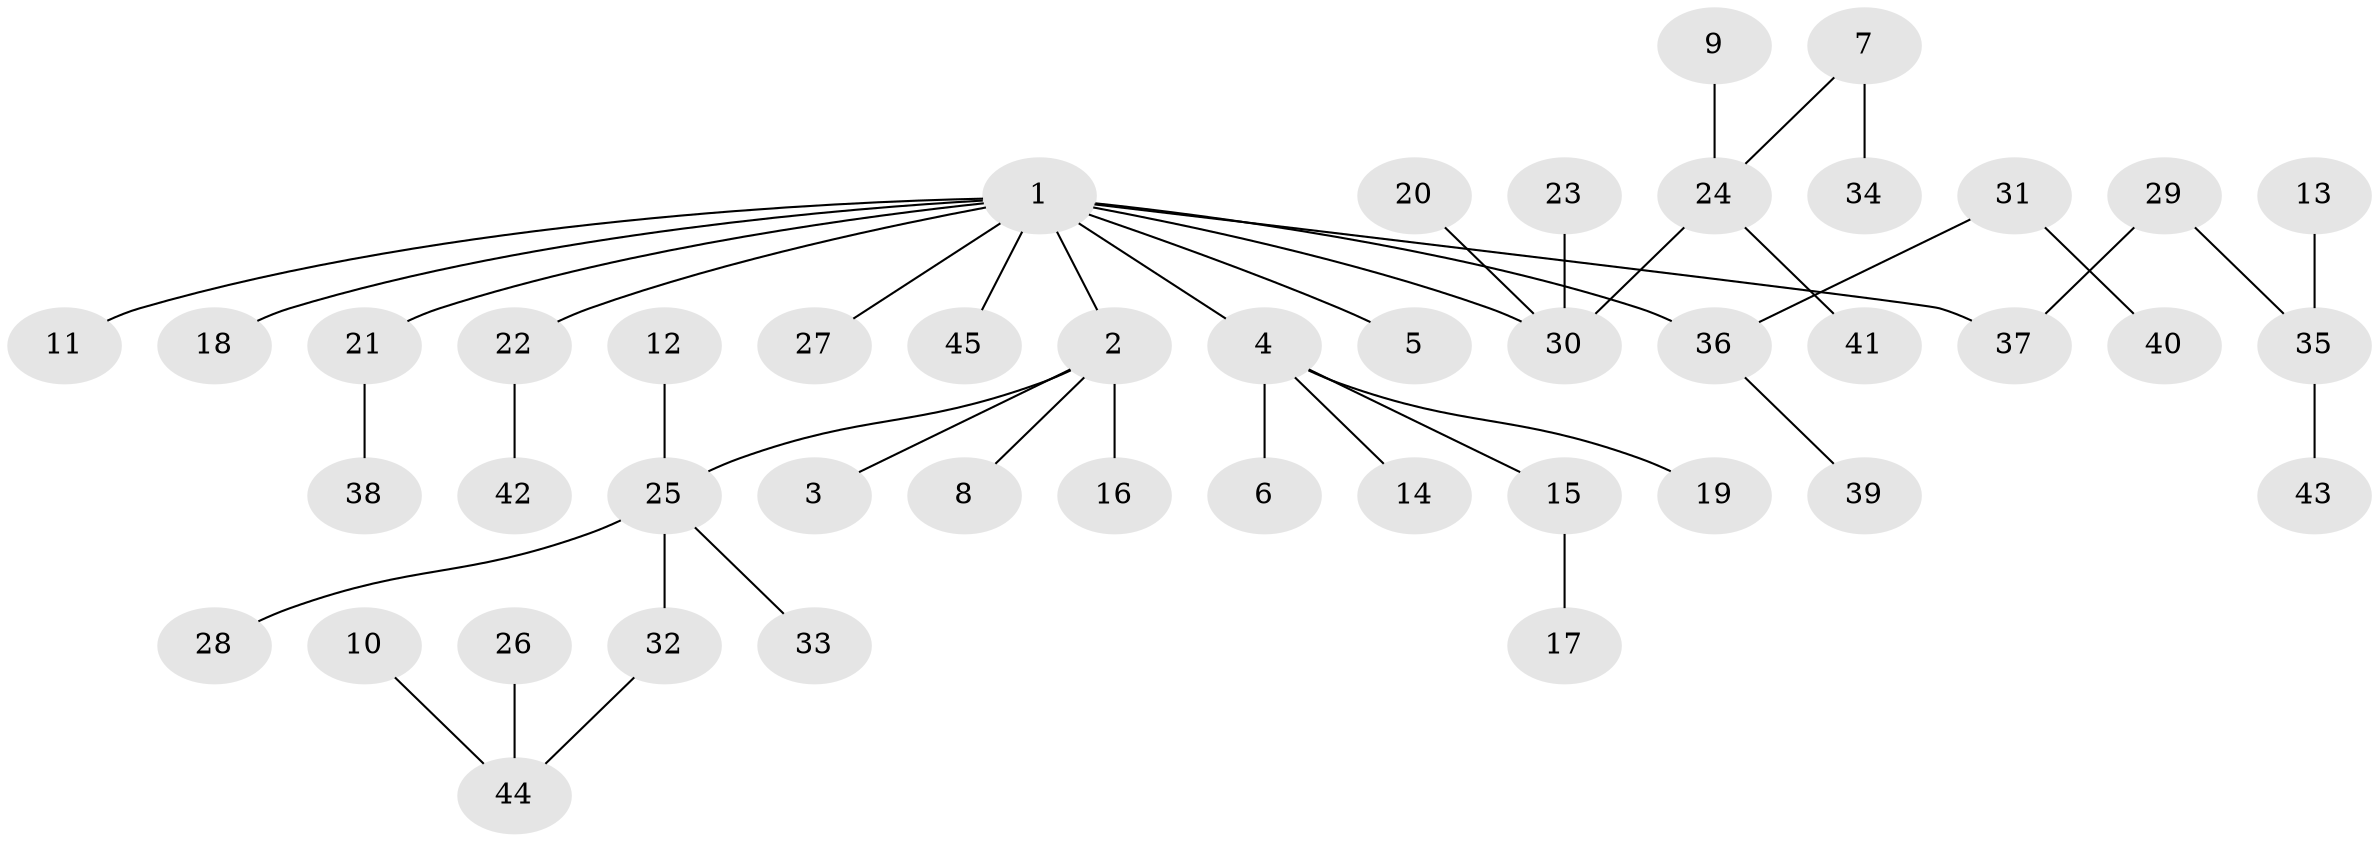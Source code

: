 // original degree distribution, {5: 0.05555555555555555, 8: 0.011111111111111112, 3: 0.1111111111111111, 1: 0.4777777777777778, 4: 0.05555555555555555, 2: 0.28888888888888886}
// Generated by graph-tools (version 1.1) at 2025/26/03/09/25 03:26:27]
// undirected, 45 vertices, 44 edges
graph export_dot {
graph [start="1"]
  node [color=gray90,style=filled];
  1;
  2;
  3;
  4;
  5;
  6;
  7;
  8;
  9;
  10;
  11;
  12;
  13;
  14;
  15;
  16;
  17;
  18;
  19;
  20;
  21;
  22;
  23;
  24;
  25;
  26;
  27;
  28;
  29;
  30;
  31;
  32;
  33;
  34;
  35;
  36;
  37;
  38;
  39;
  40;
  41;
  42;
  43;
  44;
  45;
  1 -- 2 [weight=1.0];
  1 -- 4 [weight=1.0];
  1 -- 5 [weight=1.0];
  1 -- 11 [weight=1.0];
  1 -- 18 [weight=1.0];
  1 -- 21 [weight=1.0];
  1 -- 22 [weight=1.0];
  1 -- 27 [weight=1.0];
  1 -- 30 [weight=1.0];
  1 -- 36 [weight=1.0];
  1 -- 37 [weight=1.0];
  1 -- 45 [weight=1.0];
  2 -- 3 [weight=1.0];
  2 -- 8 [weight=1.0];
  2 -- 16 [weight=1.0];
  2 -- 25 [weight=1.0];
  4 -- 6 [weight=1.0];
  4 -- 14 [weight=1.0];
  4 -- 15 [weight=1.0];
  4 -- 19 [weight=1.0];
  7 -- 24 [weight=1.0];
  7 -- 34 [weight=1.0];
  9 -- 24 [weight=1.0];
  10 -- 44 [weight=1.0];
  12 -- 25 [weight=1.0];
  13 -- 35 [weight=1.0];
  15 -- 17 [weight=1.0];
  20 -- 30 [weight=1.0];
  21 -- 38 [weight=1.0];
  22 -- 42 [weight=1.0];
  23 -- 30 [weight=1.0];
  24 -- 30 [weight=1.0];
  24 -- 41 [weight=1.0];
  25 -- 28 [weight=1.0];
  25 -- 32 [weight=1.0];
  25 -- 33 [weight=1.0];
  26 -- 44 [weight=1.0];
  29 -- 35 [weight=1.0];
  29 -- 37 [weight=1.0];
  31 -- 36 [weight=1.0];
  31 -- 40 [weight=1.0];
  32 -- 44 [weight=1.0];
  35 -- 43 [weight=1.0];
  36 -- 39 [weight=1.0];
}

